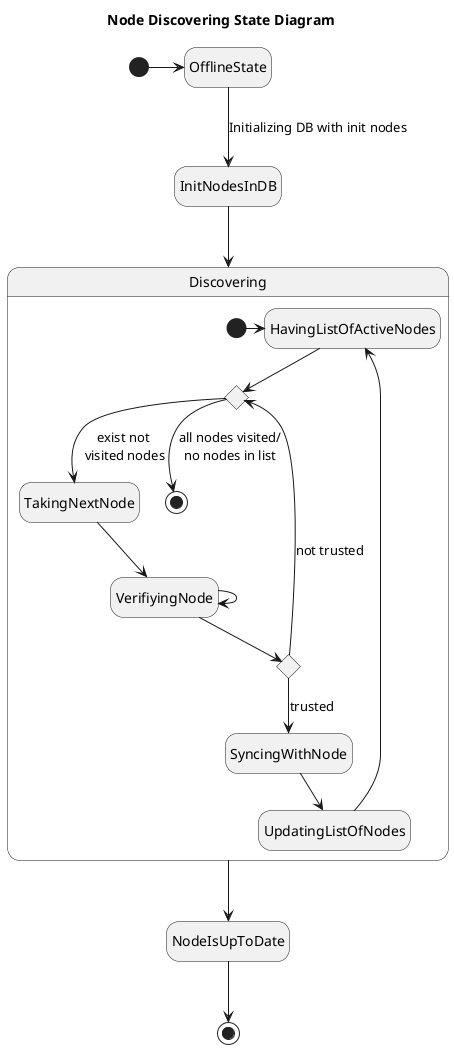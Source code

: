 @startuml Node Discovering State

skinparam Style strictuml
skinparam SequenceMessageAlign center
hide empty description
title Node Discovering State Diagram

[*] -> OfflineState
OfflineState --> InitNodesInDB : Initializing DB with init nodes
InitNodesInDB --> Discovering
state Discovering {
    state unvisitedChoice <<choice>>
    [*] -> HavingListOfActiveNodes
    HavingListOfActiveNodes --> unvisitedChoice
    unvisitedChoice --> TakingNextNode : exist not \nvisited nodes
    unvisitedChoice --> [*] : all nodes visited/\nno nodes in list

    TakingNextNode --> VerifiyingNode
    VerifiyingNode -> VerifiyingNode

    state trustedChoice <<choice>>
    VerifiyingNode --> trustedChoice
    trustedChoice --> unvisitedChoice : not trusted
    trustedChoice --> SyncingWithNode : trusted

    SyncingWithNode --> UpdatingListOfNodes
    UpdatingListOfNodes --> HavingListOfActiveNodes
}

Discovering --> NodeIsUpToDate
NodeIsUpToDate --> [*]

@enduml